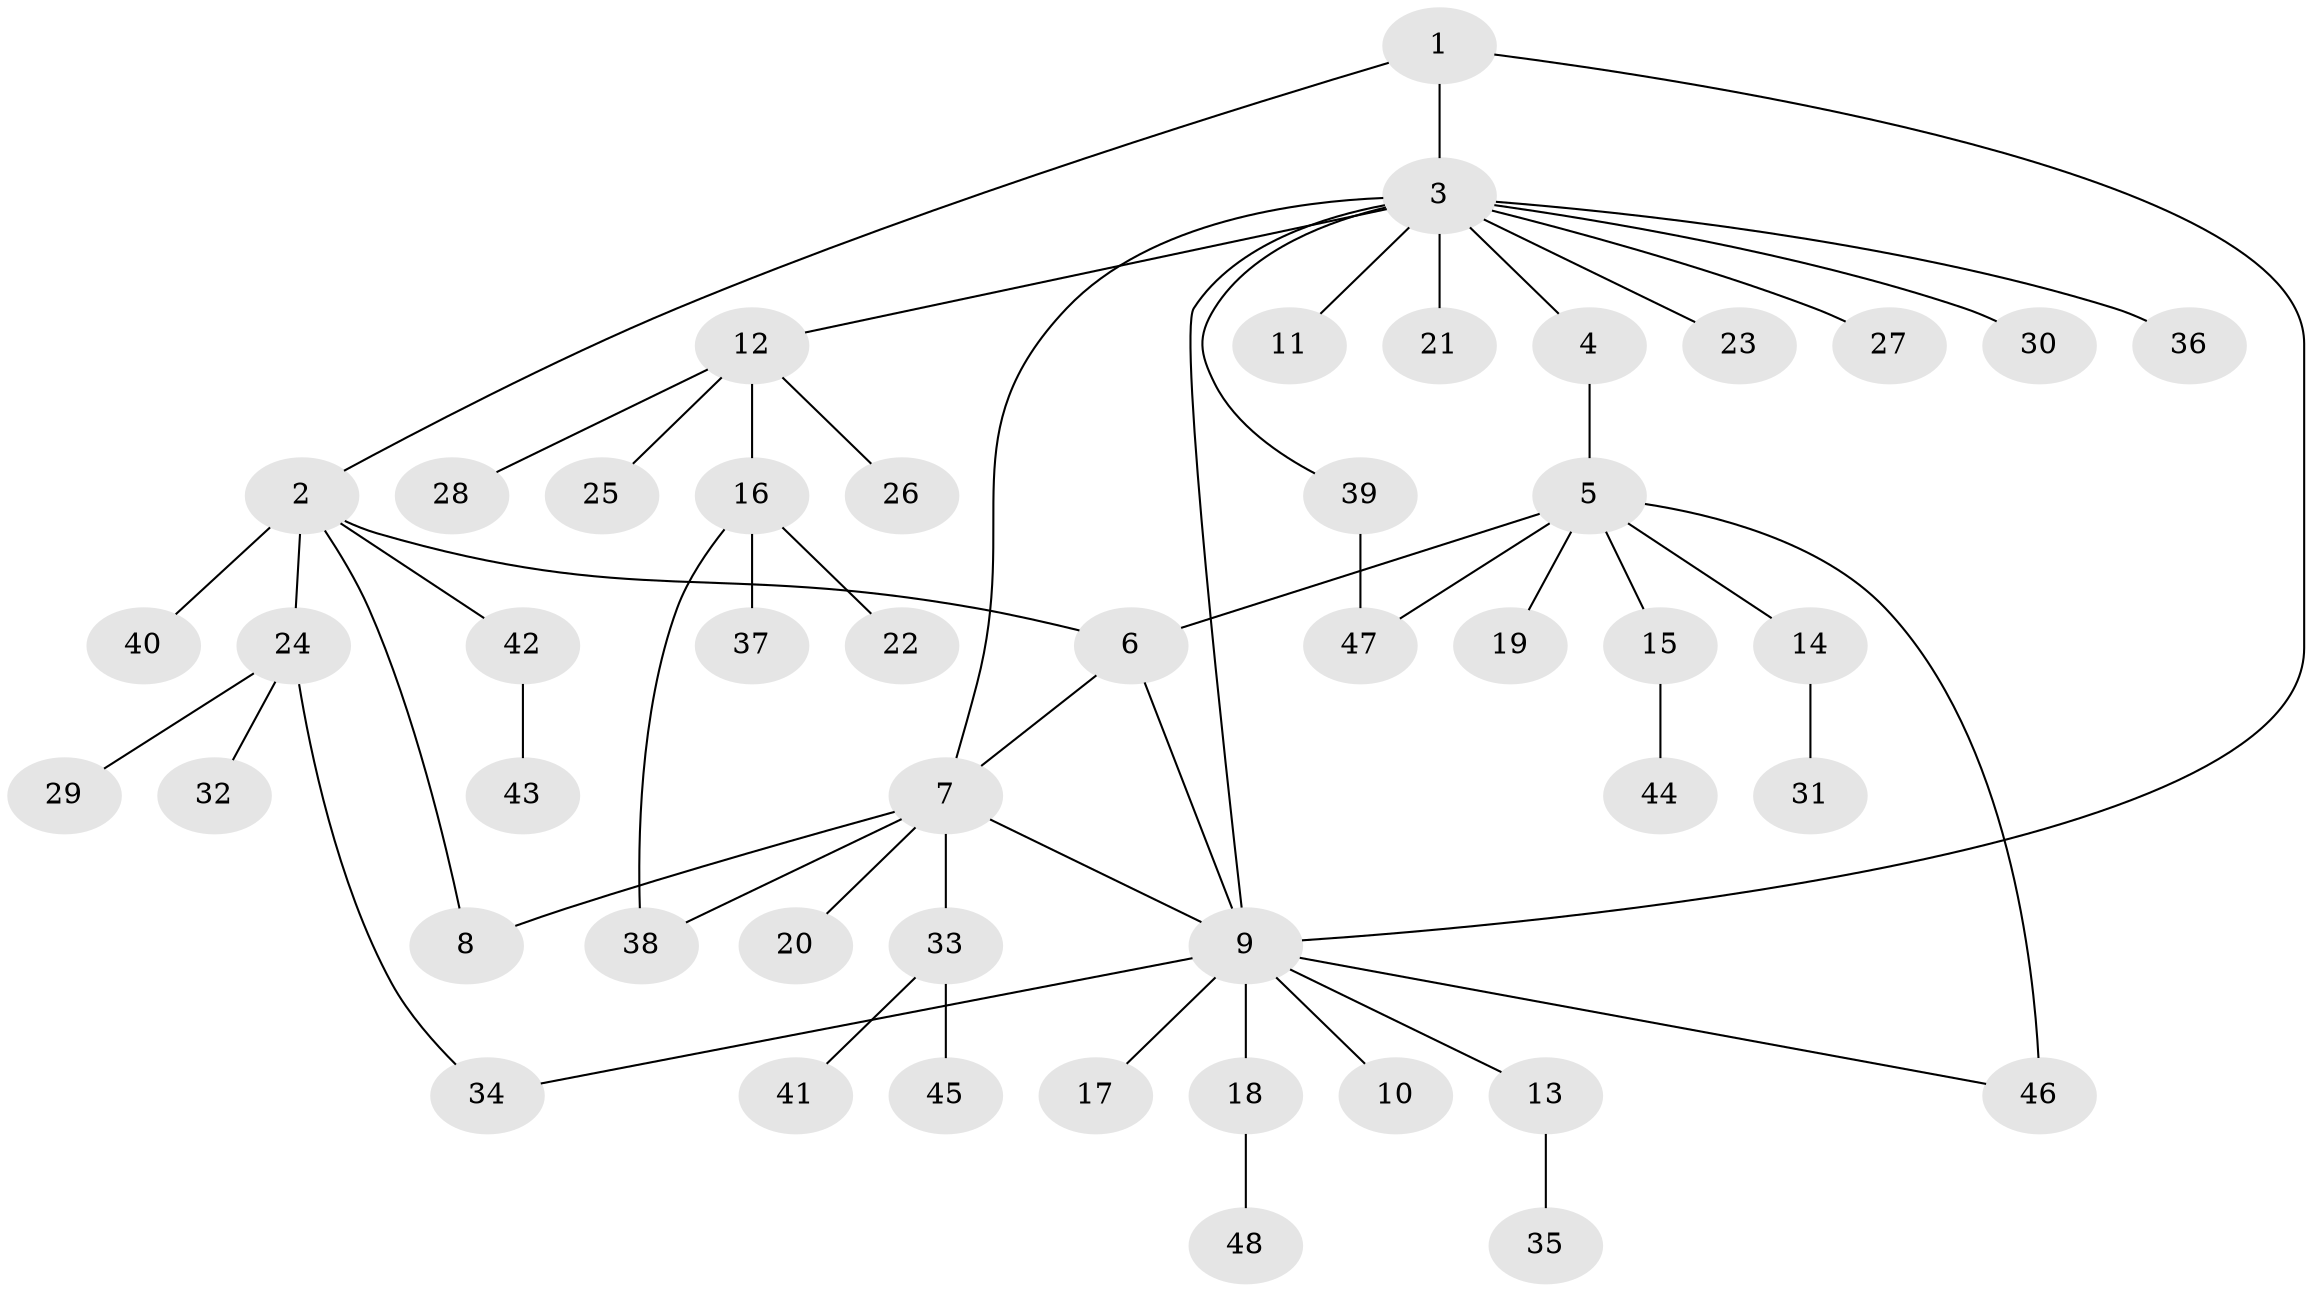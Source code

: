 // Generated by graph-tools (version 1.1) at 2025/37/03/09/25 02:37:22]
// undirected, 48 vertices, 57 edges
graph export_dot {
graph [start="1"]
  node [color=gray90,style=filled];
  1;
  2;
  3;
  4;
  5;
  6;
  7;
  8;
  9;
  10;
  11;
  12;
  13;
  14;
  15;
  16;
  17;
  18;
  19;
  20;
  21;
  22;
  23;
  24;
  25;
  26;
  27;
  28;
  29;
  30;
  31;
  32;
  33;
  34;
  35;
  36;
  37;
  38;
  39;
  40;
  41;
  42;
  43;
  44;
  45;
  46;
  47;
  48;
  1 -- 2;
  1 -- 3;
  1 -- 9;
  2 -- 6;
  2 -- 8;
  2 -- 24;
  2 -- 40;
  2 -- 42;
  3 -- 4;
  3 -- 7;
  3 -- 9;
  3 -- 11;
  3 -- 12;
  3 -- 21;
  3 -- 23;
  3 -- 27;
  3 -- 30;
  3 -- 36;
  3 -- 39;
  4 -- 5;
  5 -- 6;
  5 -- 14;
  5 -- 15;
  5 -- 19;
  5 -- 46;
  5 -- 47;
  6 -- 7;
  6 -- 9;
  7 -- 8;
  7 -- 9;
  7 -- 20;
  7 -- 33;
  7 -- 38;
  9 -- 10;
  9 -- 13;
  9 -- 17;
  9 -- 18;
  9 -- 34;
  9 -- 46;
  12 -- 16;
  12 -- 25;
  12 -- 26;
  12 -- 28;
  13 -- 35;
  14 -- 31;
  15 -- 44;
  16 -- 22;
  16 -- 37;
  16 -- 38;
  18 -- 48;
  24 -- 29;
  24 -- 32;
  24 -- 34;
  33 -- 41;
  33 -- 45;
  39 -- 47;
  42 -- 43;
}
